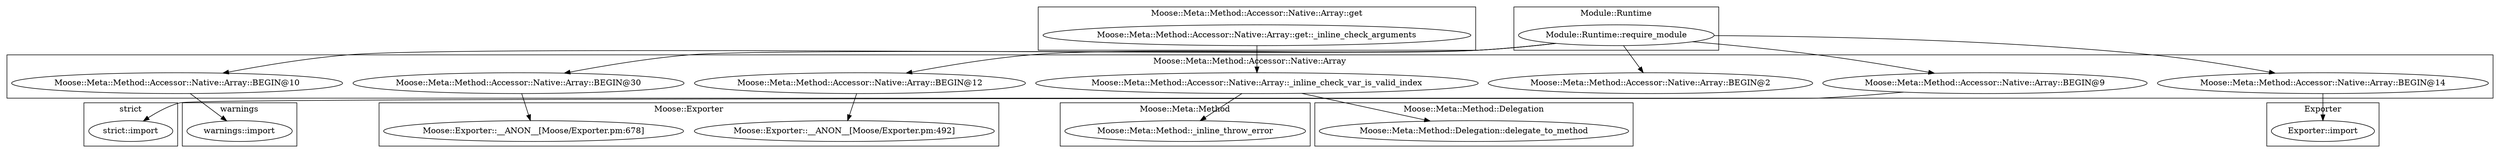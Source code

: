 digraph {
graph [overlap=false]
subgraph cluster_Moose_Meta_Method {
	label="Moose::Meta::Method";
	"Moose::Meta::Method::_inline_throw_error";
}
subgraph cluster_Moose_Meta_Method_Accessor_Native_Array {
	label="Moose::Meta::Method::Accessor::Native::Array";
	"Moose::Meta::Method::Accessor::Native::Array::BEGIN@9";
	"Moose::Meta::Method::Accessor::Native::Array::BEGIN@2";
	"Moose::Meta::Method::Accessor::Native::Array::BEGIN@10";
	"Moose::Meta::Method::Accessor::Native::Array::BEGIN@12";
	"Moose::Meta::Method::Accessor::Native::Array::BEGIN@30";
	"Moose::Meta::Method::Accessor::Native::Array::_inline_check_var_is_valid_index";
	"Moose::Meta::Method::Accessor::Native::Array::BEGIN@14";
}
subgraph cluster_Moose_Meta_Method_Accessor_Native_Array_get {
	label="Moose::Meta::Method::Accessor::Native::Array::get";
	"Moose::Meta::Method::Accessor::Native::Array::get::_inline_check_arguments";
}
subgraph cluster_warnings {
	label="warnings";
	"warnings::import";
}
subgraph cluster_Module_Runtime {
	label="Module::Runtime";
	"Module::Runtime::require_module";
}
subgraph cluster_Exporter {
	label="Exporter";
	"Exporter::import";
}
subgraph cluster_Moose_Exporter {
	label="Moose::Exporter";
	"Moose::Exporter::__ANON__[Moose/Exporter.pm:492]";
	"Moose::Exporter::__ANON__[Moose/Exporter.pm:678]";
}
subgraph cluster_strict {
	label="strict";
	"strict::import";
}
subgraph cluster_Moose_Meta_Method_Delegation {
	label="Moose::Meta::Method::Delegation";
	"Moose::Meta::Method::Delegation::delegate_to_method";
}
"Module::Runtime::require_module" -> "Moose::Meta::Method::Accessor::Native::Array::BEGIN@14";
"Module::Runtime::require_module" -> "Moose::Meta::Method::Accessor::Native::Array::BEGIN@30";
"Moose::Meta::Method::Accessor::Native::Array::BEGIN@9" -> "strict::import";
"Module::Runtime::require_module" -> "Moose::Meta::Method::Accessor::Native::Array::BEGIN@2";
"Moose::Meta::Method::Accessor::Native::Array::BEGIN@30" -> "Moose::Exporter::__ANON__[Moose/Exporter.pm:678]";
"Moose::Meta::Method::Accessor::Native::Array::BEGIN@12" -> "Moose::Exporter::__ANON__[Moose/Exporter.pm:492]";
"Moose::Meta::Method::Accessor::Native::Array::_inline_check_var_is_valid_index" -> "Moose::Meta::Method::_inline_throw_error";
"Moose::Meta::Method::Accessor::Native::Array::BEGIN@14" -> "Exporter::import";
"Moose::Meta::Method::Accessor::Native::Array::BEGIN@10" -> "warnings::import";
"Module::Runtime::require_module" -> "Moose::Meta::Method::Accessor::Native::Array::BEGIN@10";
"Moose::Meta::Method::Accessor::Native::Array::get::_inline_check_arguments" -> "Moose::Meta::Method::Accessor::Native::Array::_inline_check_var_is_valid_index";
"Moose::Meta::Method::Accessor::Native::Array::_inline_check_var_is_valid_index" -> "Moose::Meta::Method::Delegation::delegate_to_method";
"Module::Runtime::require_module" -> "Moose::Meta::Method::Accessor::Native::Array::BEGIN@9";
"Module::Runtime::require_module" -> "Moose::Meta::Method::Accessor::Native::Array::BEGIN@12";
}
